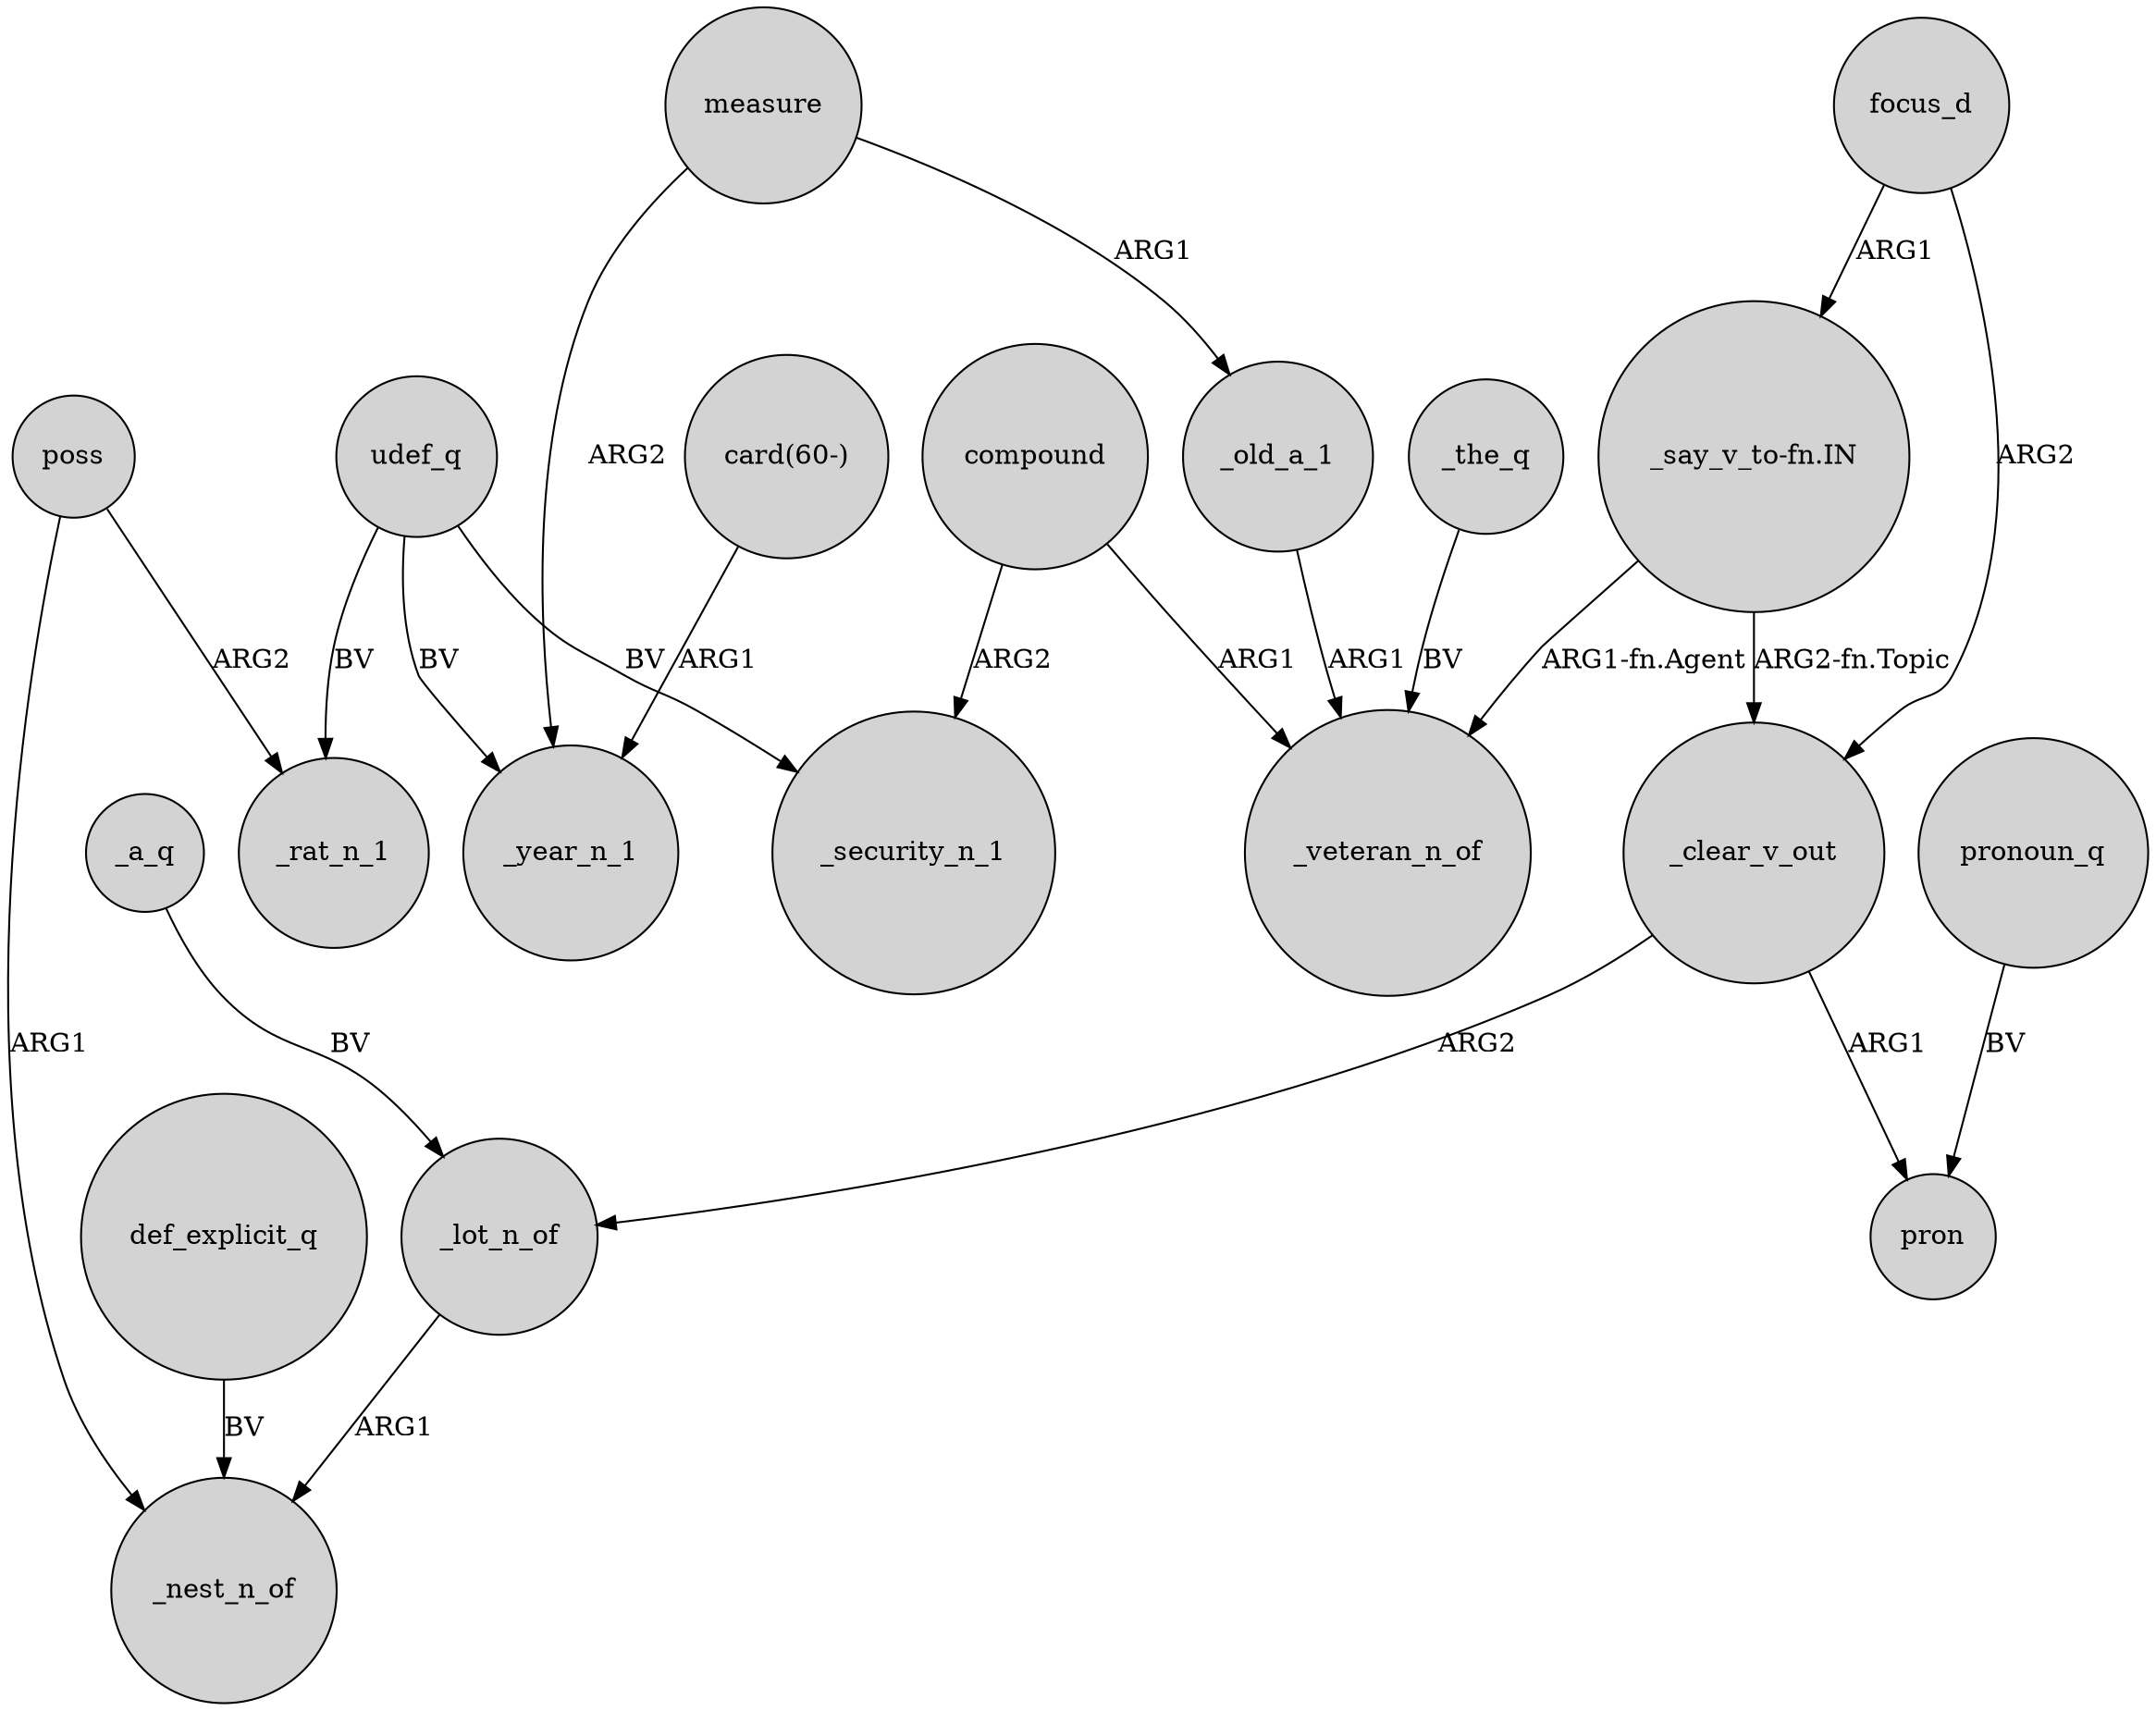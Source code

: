 digraph {
	node [shape=circle style=filled]
	_a_q -> _lot_n_of [label=BV]
	_the_q -> _veteran_n_of [label=BV]
	"_say_v_to-fn.IN" -> _clear_v_out [label="ARG2-fn.Topic"]
	_old_a_1 -> _veteran_n_of [label=ARG1]
	def_explicit_q -> _nest_n_of [label=BV]
	measure -> _year_n_1 [label=ARG2]
	focus_d -> _clear_v_out [label=ARG2]
	compound -> _security_n_1 [label=ARG2]
	poss -> _nest_n_of [label=ARG1]
	_clear_v_out -> _lot_n_of [label=ARG2]
	_clear_v_out -> pron [label=ARG1]
	_lot_n_of -> _nest_n_of [label=ARG1]
	measure -> _old_a_1 [label=ARG1]
	pronoun_q -> pron [label=BV]
	udef_q -> _security_n_1 [label=BV]
	"card(60-)" -> _year_n_1 [label=ARG1]
	"_say_v_to-fn.IN" -> _veteran_n_of [label="ARG1-fn.Agent"]
	udef_q -> _year_n_1 [label=BV]
	compound -> _veteran_n_of [label=ARG1]
	poss -> _rat_n_1 [label=ARG2]
	udef_q -> _rat_n_1 [label=BV]
	focus_d -> "_say_v_to-fn.IN" [label=ARG1]
}
